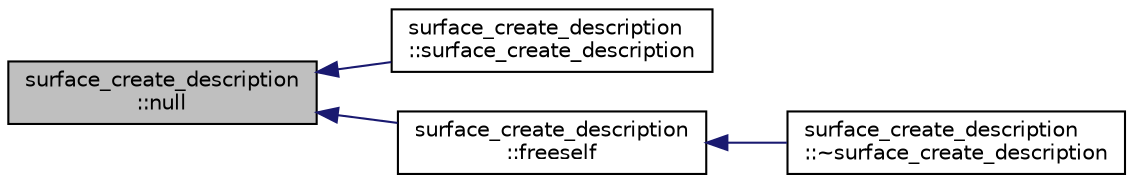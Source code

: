 digraph "surface_create_description::null"
{
  edge [fontname="Helvetica",fontsize="10",labelfontname="Helvetica",labelfontsize="10"];
  node [fontname="Helvetica",fontsize="10",shape=record];
  rankdir="LR";
  Node12 [label="surface_create_description\l::null",height=0.2,width=0.4,color="black", fillcolor="grey75", style="filled", fontcolor="black"];
  Node12 -> Node13 [dir="back",color="midnightblue",fontsize="10",style="solid",fontname="Helvetica"];
  Node13 [label="surface_create_description\l::surface_create_description",height=0.2,width=0.4,color="black", fillcolor="white", style="filled",URL="$d5/df8/classsurface__create__description.html#af1e23dea6456bec3bc94bf4f08261f87"];
  Node12 -> Node14 [dir="back",color="midnightblue",fontsize="10",style="solid",fontname="Helvetica"];
  Node14 [label="surface_create_description\l::freeself",height=0.2,width=0.4,color="black", fillcolor="white", style="filled",URL="$d5/df8/classsurface__create__description.html#a0cc5e398865d8dd0b91d7decd0be0f07"];
  Node14 -> Node15 [dir="back",color="midnightblue",fontsize="10",style="solid",fontname="Helvetica"];
  Node15 [label="surface_create_description\l::~surface_create_description",height=0.2,width=0.4,color="black", fillcolor="white", style="filled",URL="$d5/df8/classsurface__create__description.html#a7377865a78fd0a9afb3cc4bf1d912107"];
}
